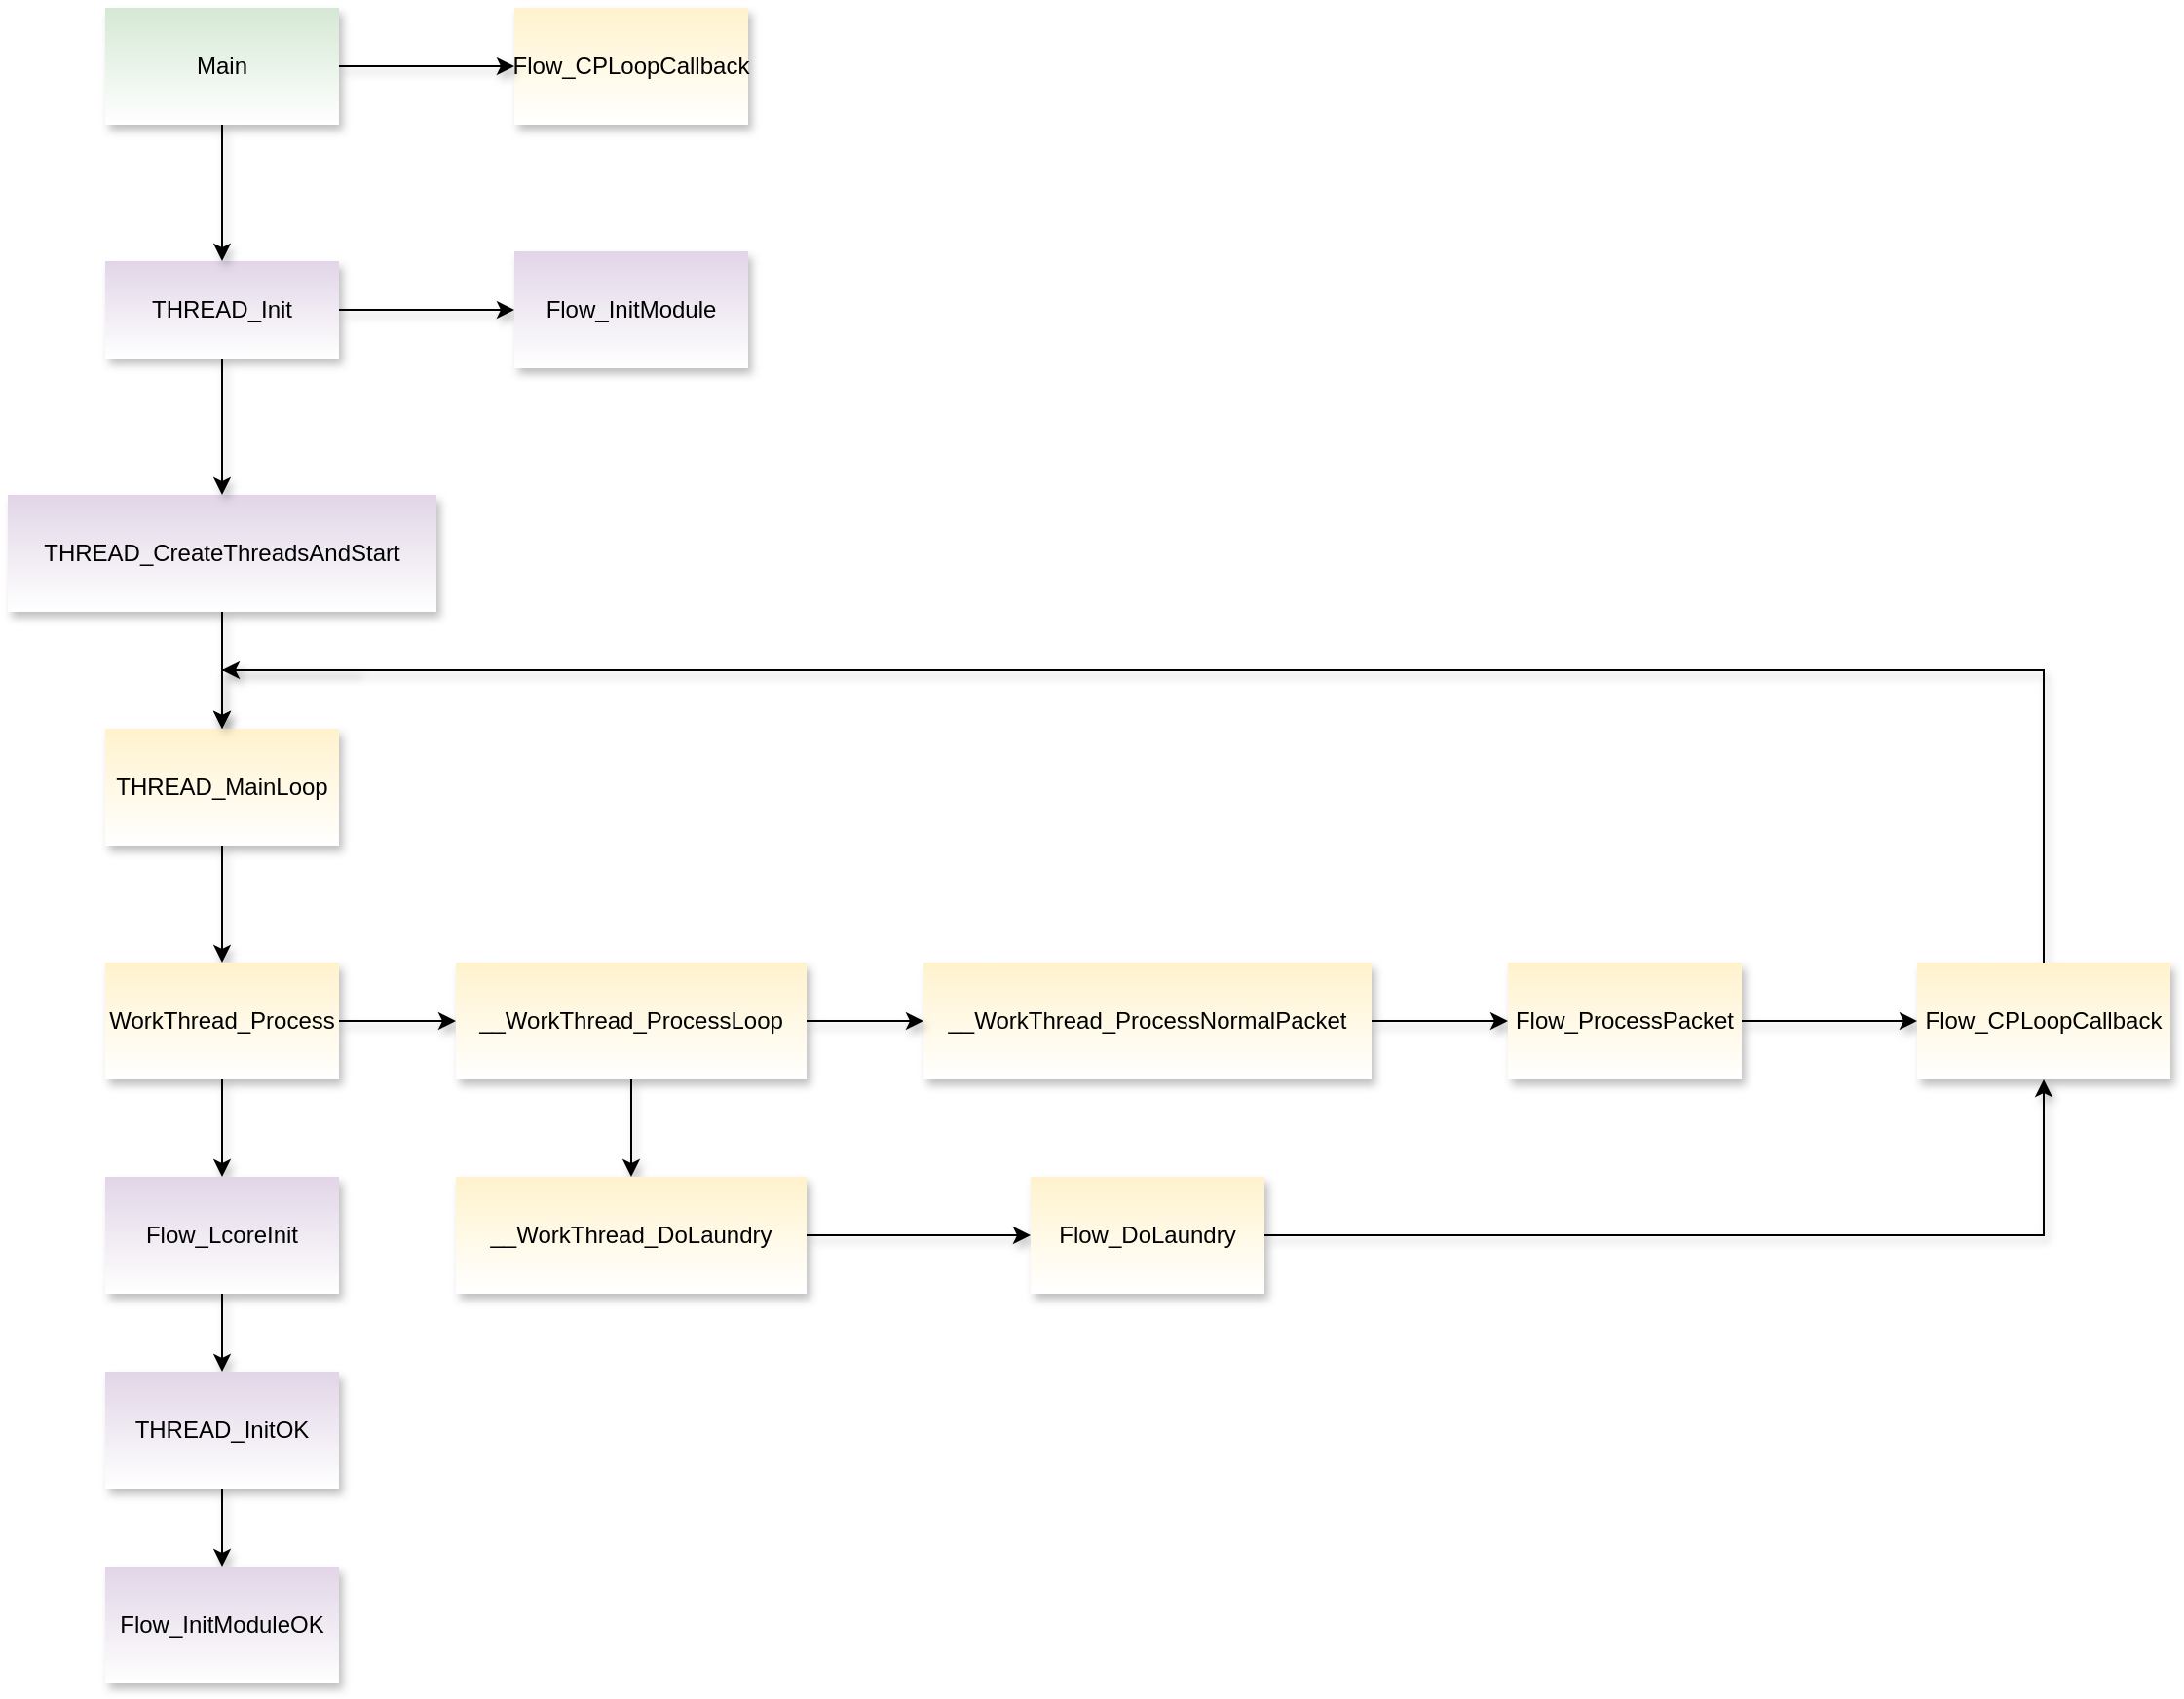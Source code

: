<mxfile version="14.8.6" type="github">
  <diagram id="2CiTbUa7etaD9i_m3gvz" name="第 1 页">
    <mxGraphModel dx="1024" dy="533" grid="0" gridSize="10" guides="1" tooltips="1" connect="1" arrows="1" fold="1" page="1" pageScale="1" pageWidth="2339" pageHeight="3300" math="0" shadow="0">
      <root>
        <mxCell id="0" />
        <mxCell id="1" parent="0" />
        <mxCell id="E80B06qXSftUXkVDKqzm-15" style="edgeStyle=orthogonalEdgeStyle;rounded=0;orthogonalLoop=1;jettySize=auto;html=1;exitX=0.5;exitY=1;exitDx=0;exitDy=0;sketch=0;shadow=1;" edge="1" parent="1" source="E80B06qXSftUXkVDKqzm-1" target="E80B06qXSftUXkVDKqzm-4">
          <mxGeometry relative="1" as="geometry" />
        </mxCell>
        <mxCell id="E80B06qXSftUXkVDKqzm-1" value="THREAD_CreateThreadsAndStart" style="rounded=0;whiteSpace=wrap;html=1;fillColor=#e1d5e7;sketch=0;shadow=1;strokeColor=none;gradientColor=#ffffff;" vertex="1" parent="1">
          <mxGeometry x="234" y="328" width="220" height="60" as="geometry" />
        </mxCell>
        <mxCell id="E80B06qXSftUXkVDKqzm-13" style="edgeStyle=orthogonalEdgeStyle;rounded=0;orthogonalLoop=1;jettySize=auto;html=1;exitX=1;exitY=0.5;exitDx=0;exitDy=0;entryX=0;entryY=0.5;entryDx=0;entryDy=0;sketch=0;shadow=1;" edge="1" parent="1" source="E80B06qXSftUXkVDKqzm-2" target="E80B06qXSftUXkVDKqzm-3">
          <mxGeometry relative="1" as="geometry" />
        </mxCell>
        <mxCell id="E80B06qXSftUXkVDKqzm-14" style="edgeStyle=orthogonalEdgeStyle;rounded=0;orthogonalLoop=1;jettySize=auto;html=1;exitX=0.5;exitY=1;exitDx=0;exitDy=0;entryX=0.5;entryY=0;entryDx=0;entryDy=0;sketch=0;shadow=1;" edge="1" parent="1" source="E80B06qXSftUXkVDKqzm-2" target="E80B06qXSftUXkVDKqzm-1">
          <mxGeometry relative="1" as="geometry" />
        </mxCell>
        <mxCell id="E80B06qXSftUXkVDKqzm-2" value="THREAD_Init" style="rounded=0;whiteSpace=wrap;html=1;fillColor=#e1d5e7;sketch=0;shadow=1;strokeColor=none;gradientColor=#ffffff;" vertex="1" parent="1">
          <mxGeometry x="284" y="208" width="120" height="50" as="geometry" />
        </mxCell>
        <mxCell id="E80B06qXSftUXkVDKqzm-3" value="Flow_InitModule" style="rounded=0;whiteSpace=wrap;html=1;fillColor=#e1d5e7;sketch=0;shadow=1;strokeColor=none;gradientColor=#ffffff;" vertex="1" parent="1">
          <mxGeometry x="494" y="203" width="120" height="60" as="geometry" />
        </mxCell>
        <mxCell id="E80B06qXSftUXkVDKqzm-16" style="edgeStyle=orthogonalEdgeStyle;rounded=0;orthogonalLoop=1;jettySize=auto;html=1;exitX=0.5;exitY=1;exitDx=0;exitDy=0;sketch=0;shadow=1;" edge="1" parent="1" source="E80B06qXSftUXkVDKqzm-4" target="E80B06qXSftUXkVDKqzm-5">
          <mxGeometry relative="1" as="geometry" />
        </mxCell>
        <mxCell id="E80B06qXSftUXkVDKqzm-4" value="THREAD_MainLoop" style="rounded=0;whiteSpace=wrap;html=1;fillColor=#fff2cc;sketch=0;shadow=1;strokeColor=none;gradientColor=#ffffff;" vertex="1" parent="1">
          <mxGeometry x="284" y="448" width="120" height="60" as="geometry" />
        </mxCell>
        <mxCell id="E80B06qXSftUXkVDKqzm-17" style="edgeStyle=orthogonalEdgeStyle;rounded=0;orthogonalLoop=1;jettySize=auto;html=1;exitX=0.5;exitY=1;exitDx=0;exitDy=0;sketch=0;shadow=1;" edge="1" parent="1" source="E80B06qXSftUXkVDKqzm-5" target="E80B06qXSftUXkVDKqzm-6">
          <mxGeometry relative="1" as="geometry" />
        </mxCell>
        <mxCell id="E80B06qXSftUXkVDKqzm-39" style="edgeStyle=orthogonalEdgeStyle;rounded=0;orthogonalLoop=1;jettySize=auto;html=1;exitX=1;exitY=0.5;exitDx=0;exitDy=0;entryX=0;entryY=0.5;entryDx=0;entryDy=0;sketch=0;shadow=1;" edge="1" parent="1" source="E80B06qXSftUXkVDKqzm-5" target="E80B06qXSftUXkVDKqzm-38">
          <mxGeometry relative="1" as="geometry" />
        </mxCell>
        <mxCell id="E80B06qXSftUXkVDKqzm-5" value="WorkThread_Process" style="rounded=0;whiteSpace=wrap;html=1;fillColor=#fff2cc;sketch=0;shadow=1;strokeColor=none;gradientColor=#ffffff;" vertex="1" parent="1">
          <mxGeometry x="284" y="568" width="120" height="60" as="geometry" />
        </mxCell>
        <mxCell id="E80B06qXSftUXkVDKqzm-18" style="edgeStyle=orthogonalEdgeStyle;rounded=0;orthogonalLoop=1;jettySize=auto;html=1;exitX=0.5;exitY=1;exitDx=0;exitDy=0;entryX=0.5;entryY=0;entryDx=0;entryDy=0;sketch=0;shadow=1;" edge="1" parent="1" source="E80B06qXSftUXkVDKqzm-6" target="E80B06qXSftUXkVDKqzm-7">
          <mxGeometry relative="1" as="geometry" />
        </mxCell>
        <mxCell id="E80B06qXSftUXkVDKqzm-6" value="Flow_LcoreInit" style="rounded=0;whiteSpace=wrap;html=1;fillColor=#e1d5e7;sketch=0;shadow=1;strokeColor=none;gradientColor=#ffffff;" vertex="1" parent="1">
          <mxGeometry x="284" y="678" width="120" height="60" as="geometry" />
        </mxCell>
        <mxCell id="E80B06qXSftUXkVDKqzm-19" style="edgeStyle=orthogonalEdgeStyle;rounded=0;orthogonalLoop=1;jettySize=auto;html=1;exitX=0.5;exitY=1;exitDx=0;exitDy=0;sketch=0;shadow=1;" edge="1" parent="1" source="E80B06qXSftUXkVDKqzm-7" target="E80B06qXSftUXkVDKqzm-8">
          <mxGeometry relative="1" as="geometry" />
        </mxCell>
        <mxCell id="E80B06qXSftUXkVDKqzm-7" value="THREAD_InitOK" style="rounded=0;whiteSpace=wrap;html=1;fillColor=#e1d5e7;sketch=0;shadow=1;strokeColor=none;gradientColor=#ffffff;" vertex="1" parent="1">
          <mxGeometry x="284" y="778" width="120" height="60" as="geometry" />
        </mxCell>
        <mxCell id="E80B06qXSftUXkVDKqzm-8" value="Flow_InitModuleOK" style="rounded=0;whiteSpace=wrap;html=1;fillColor=#e1d5e7;sketch=0;shadow=1;strokeColor=none;gradientColor=#ffffff;" vertex="1" parent="1">
          <mxGeometry x="284" y="878" width="120" height="60" as="geometry" />
        </mxCell>
        <mxCell id="E80B06qXSftUXkVDKqzm-9" value="Flow_CPLoopCallback" style="rounded=0;whiteSpace=wrap;html=1;fillColor=#fff2cc;sketch=0;shadow=1;strokeColor=none;gradientColor=#ffffff;" vertex="1" parent="1">
          <mxGeometry x="494" y="78" width="120" height="60" as="geometry" />
        </mxCell>
        <mxCell id="E80B06qXSftUXkVDKqzm-12" style="edgeStyle=orthogonalEdgeStyle;rounded=0;orthogonalLoop=1;jettySize=auto;html=1;exitX=0.5;exitY=1;exitDx=0;exitDy=0;entryX=0.5;entryY=0;entryDx=0;entryDy=0;sketch=0;shadow=1;" edge="1" parent="1" source="E80B06qXSftUXkVDKqzm-10" target="E80B06qXSftUXkVDKqzm-2">
          <mxGeometry relative="1" as="geometry" />
        </mxCell>
        <mxCell id="E80B06qXSftUXkVDKqzm-37" style="edgeStyle=orthogonalEdgeStyle;rounded=0;orthogonalLoop=1;jettySize=auto;html=1;exitX=1;exitY=0.5;exitDx=0;exitDy=0;entryX=0;entryY=0.5;entryDx=0;entryDy=0;sketch=0;shadow=1;" edge="1" parent="1" source="E80B06qXSftUXkVDKqzm-10" target="E80B06qXSftUXkVDKqzm-9">
          <mxGeometry relative="1" as="geometry" />
        </mxCell>
        <mxCell id="E80B06qXSftUXkVDKqzm-10" value="Main" style="rounded=0;whiteSpace=wrap;html=1;fillColor=#d5e8d4;sketch=0;shadow=1;strokeColor=none;gradientColor=#ffffff;" vertex="1" parent="1">
          <mxGeometry x="284" y="78" width="120" height="60" as="geometry" />
        </mxCell>
        <mxCell id="E80B06qXSftUXkVDKqzm-28" style="edgeStyle=orthogonalEdgeStyle;rounded=0;orthogonalLoop=1;jettySize=auto;html=1;exitX=1;exitY=0.5;exitDx=0;exitDy=0;sketch=0;shadow=1;" edge="1" parent="1" source="E80B06qXSftUXkVDKqzm-25" target="E80B06qXSftUXkVDKqzm-27">
          <mxGeometry relative="1" as="geometry" />
        </mxCell>
        <mxCell id="E80B06qXSftUXkVDKqzm-25" value="__WorkThread_ProcessNormalPacket" style="rounded=0;whiteSpace=wrap;html=1;fillColor=#fff2cc;sketch=0;shadow=1;strokeColor=none;gradientColor=#ffffff;" vertex="1" parent="1">
          <mxGeometry x="704" y="568" width="230" height="60" as="geometry" />
        </mxCell>
        <mxCell id="E80B06qXSftUXkVDKqzm-54" style="edgeStyle=orthogonalEdgeStyle;rounded=0;orthogonalLoop=1;jettySize=auto;html=1;exitX=1;exitY=0.5;exitDx=0;exitDy=0;sketch=0;shadow=1;" edge="1" parent="1" source="E80B06qXSftUXkVDKqzm-27" target="E80B06qXSftUXkVDKqzm-43">
          <mxGeometry relative="1" as="geometry" />
        </mxCell>
        <mxCell id="E80B06qXSftUXkVDKqzm-27" value="Flow_ProcessPacket" style="rounded=0;whiteSpace=wrap;html=1;fillColor=#fff2cc;sketch=0;shadow=1;strokeColor=none;gradientColor=#ffffff;" vertex="1" parent="1">
          <mxGeometry x="1004" y="568" width="120" height="60" as="geometry" />
        </mxCell>
        <mxCell id="E80B06qXSftUXkVDKqzm-36" value="" style="endArrow=classic;html=1;sketch=0;shadow=1;" edge="1" parent="1">
          <mxGeometry width="50" height="50" relative="1" as="geometry">
            <mxPoint x="414" y="418" as="sourcePoint" />
            <mxPoint x="344" y="418" as="targetPoint" />
          </mxGeometry>
        </mxCell>
        <mxCell id="E80B06qXSftUXkVDKqzm-40" style="edgeStyle=orthogonalEdgeStyle;rounded=0;orthogonalLoop=1;jettySize=auto;html=1;exitX=1;exitY=0.5;exitDx=0;exitDy=0;entryX=0;entryY=0.5;entryDx=0;entryDy=0;sketch=0;shadow=1;" edge="1" parent="1" source="E80B06qXSftUXkVDKqzm-38" target="E80B06qXSftUXkVDKqzm-25">
          <mxGeometry relative="1" as="geometry" />
        </mxCell>
        <mxCell id="E80B06qXSftUXkVDKqzm-42" style="edgeStyle=orthogonalEdgeStyle;rounded=0;orthogonalLoop=1;jettySize=auto;html=1;exitX=0.5;exitY=1;exitDx=0;exitDy=0;entryX=0.5;entryY=0;entryDx=0;entryDy=0;sketch=0;shadow=1;" edge="1" parent="1" source="E80B06qXSftUXkVDKqzm-38" target="E80B06qXSftUXkVDKqzm-41">
          <mxGeometry relative="1" as="geometry" />
        </mxCell>
        <mxCell id="E80B06qXSftUXkVDKqzm-38" value="__WorkThread_ProcessLoop" style="rounded=0;whiteSpace=wrap;html=1;fillColor=#fff2cc;sketch=0;shadow=1;strokeColor=none;gradientColor=#ffffff;" vertex="1" parent="1">
          <mxGeometry x="464" y="568" width="180" height="60" as="geometry" />
        </mxCell>
        <mxCell id="E80B06qXSftUXkVDKqzm-51" style="edgeStyle=orthogonalEdgeStyle;rounded=0;orthogonalLoop=1;jettySize=auto;html=1;exitX=1;exitY=0.5;exitDx=0;exitDy=0;entryX=0;entryY=0.5;entryDx=0;entryDy=0;sketch=0;shadow=1;" edge="1" parent="1" source="E80B06qXSftUXkVDKqzm-41" target="E80B06qXSftUXkVDKqzm-50">
          <mxGeometry relative="1" as="geometry" />
        </mxCell>
        <mxCell id="E80B06qXSftUXkVDKqzm-41" value="__WorkThread_DoLaundry" style="rounded=0;whiteSpace=wrap;html=1;fillColor=#fff2cc;sketch=0;shadow=1;strokeColor=none;gradientColor=#ffffff;" vertex="1" parent="1">
          <mxGeometry x="464" y="678" width="180" height="60" as="geometry" />
        </mxCell>
        <mxCell id="E80B06qXSftUXkVDKqzm-55" style="edgeStyle=orthogonalEdgeStyle;rounded=0;orthogonalLoop=1;jettySize=auto;html=1;exitX=0.5;exitY=0;exitDx=0;exitDy=0;entryX=0.5;entryY=0;entryDx=0;entryDy=0;sketch=0;shadow=1;" edge="1" parent="1" source="E80B06qXSftUXkVDKqzm-43" target="E80B06qXSftUXkVDKqzm-4">
          <mxGeometry relative="1" as="geometry">
            <Array as="points">
              <mxPoint x="1279" y="418" />
              <mxPoint x="344" y="418" />
            </Array>
          </mxGeometry>
        </mxCell>
        <mxCell id="E80B06qXSftUXkVDKqzm-43" value="Flow_CPLoopCallback" style="rounded=0;whiteSpace=wrap;html=1;fillColor=#fff2cc;sketch=0;shadow=1;strokeColor=none;gradientColor=#ffffff;" vertex="1" parent="1">
          <mxGeometry x="1214" y="568" width="130" height="60" as="geometry" />
        </mxCell>
        <mxCell id="E80B06qXSftUXkVDKqzm-53" style="edgeStyle=orthogonalEdgeStyle;rounded=0;orthogonalLoop=1;jettySize=auto;html=1;exitX=1;exitY=0.5;exitDx=0;exitDy=0;entryX=0.5;entryY=1;entryDx=0;entryDy=0;sketch=0;shadow=1;" edge="1" parent="1" source="E80B06qXSftUXkVDKqzm-50" target="E80B06qXSftUXkVDKqzm-43">
          <mxGeometry relative="1" as="geometry" />
        </mxCell>
        <mxCell id="E80B06qXSftUXkVDKqzm-50" value="Flow_DoLaundry" style="rounded=0;whiteSpace=wrap;html=1;fillColor=#fff2cc;sketch=0;shadow=1;strokeColor=none;gradientColor=#ffffff;" vertex="1" parent="1">
          <mxGeometry x="759" y="678" width="120" height="60" as="geometry" />
        </mxCell>
      </root>
    </mxGraphModel>
  </diagram>
</mxfile>
